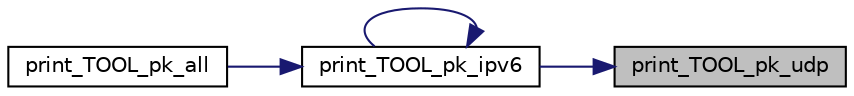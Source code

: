 digraph "print_TOOL_pk_udp"
{
 // LATEX_PDF_SIZE
  edge [fontname="Helvetica",fontsize="10",labelfontname="Helvetica",labelfontsize="10"];
  node [fontname="Helvetica",fontsize="10",shape=record];
  rankdir="RL";
  Node1 [label="print_TOOL_pk_udp",height=0.2,width=0.4,color="black", fillcolor="grey75", style="filled", fontcolor="black",tooltip=" "];
  Node1 -> Node2 [dir="back",color="midnightblue",fontsize="10",style="solid",fontname="Helvetica"];
  Node2 [label="print_TOOL_pk_ipv6",height=0.2,width=0.4,color="black", fillcolor="white", style="filled",URL="$group__em.html#gad5dafc039d4e950e702731ccd7caaf35",tooltip=" "];
  Node2 -> Node3 [dir="back",color="midnightblue",fontsize="10",style="solid",fontname="Helvetica"];
  Node3 [label="print_TOOL_pk_all",height=0.2,width=0.4,color="black", fillcolor="white", style="filled",URL="$group__em.html#gacdc170bbfc8dffb96931fe80ef8168ef",tooltip=" "];
  Node2 -> Node2 [dir="back",color="midnightblue",fontsize="10",style="solid",fontname="Helvetica"];
}

